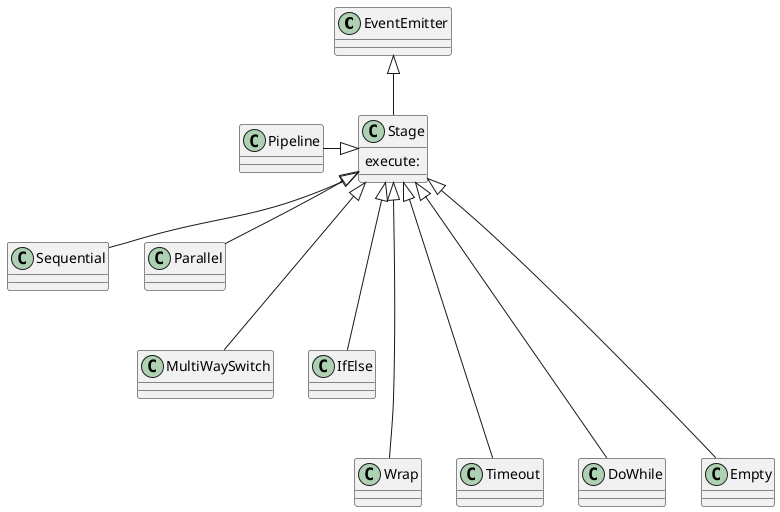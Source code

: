 @startuml

Class EventEmitter
Class Stage{
	execute:
}
Class Pipeline

Class Sequential
Class Parallel

Class MultiWaySwitch
Class IfElse

Class Wrap
Class Timeout

Class DoWhile
Class Empty

Stage -up-|> EventEmitter
Pipeline -|> Stage

Sequential -up-|> Stage 
Parallel -up-|> Stage 

MultiWaySwitch --up-|> Stage 
IfElse --up-|> Stage 

Wrap ---up-|> Stage 
Timeout ---up-|> Stage 

DoWhile ---up-|> Stage 
Empty ---up-|> Stage 

@enduml